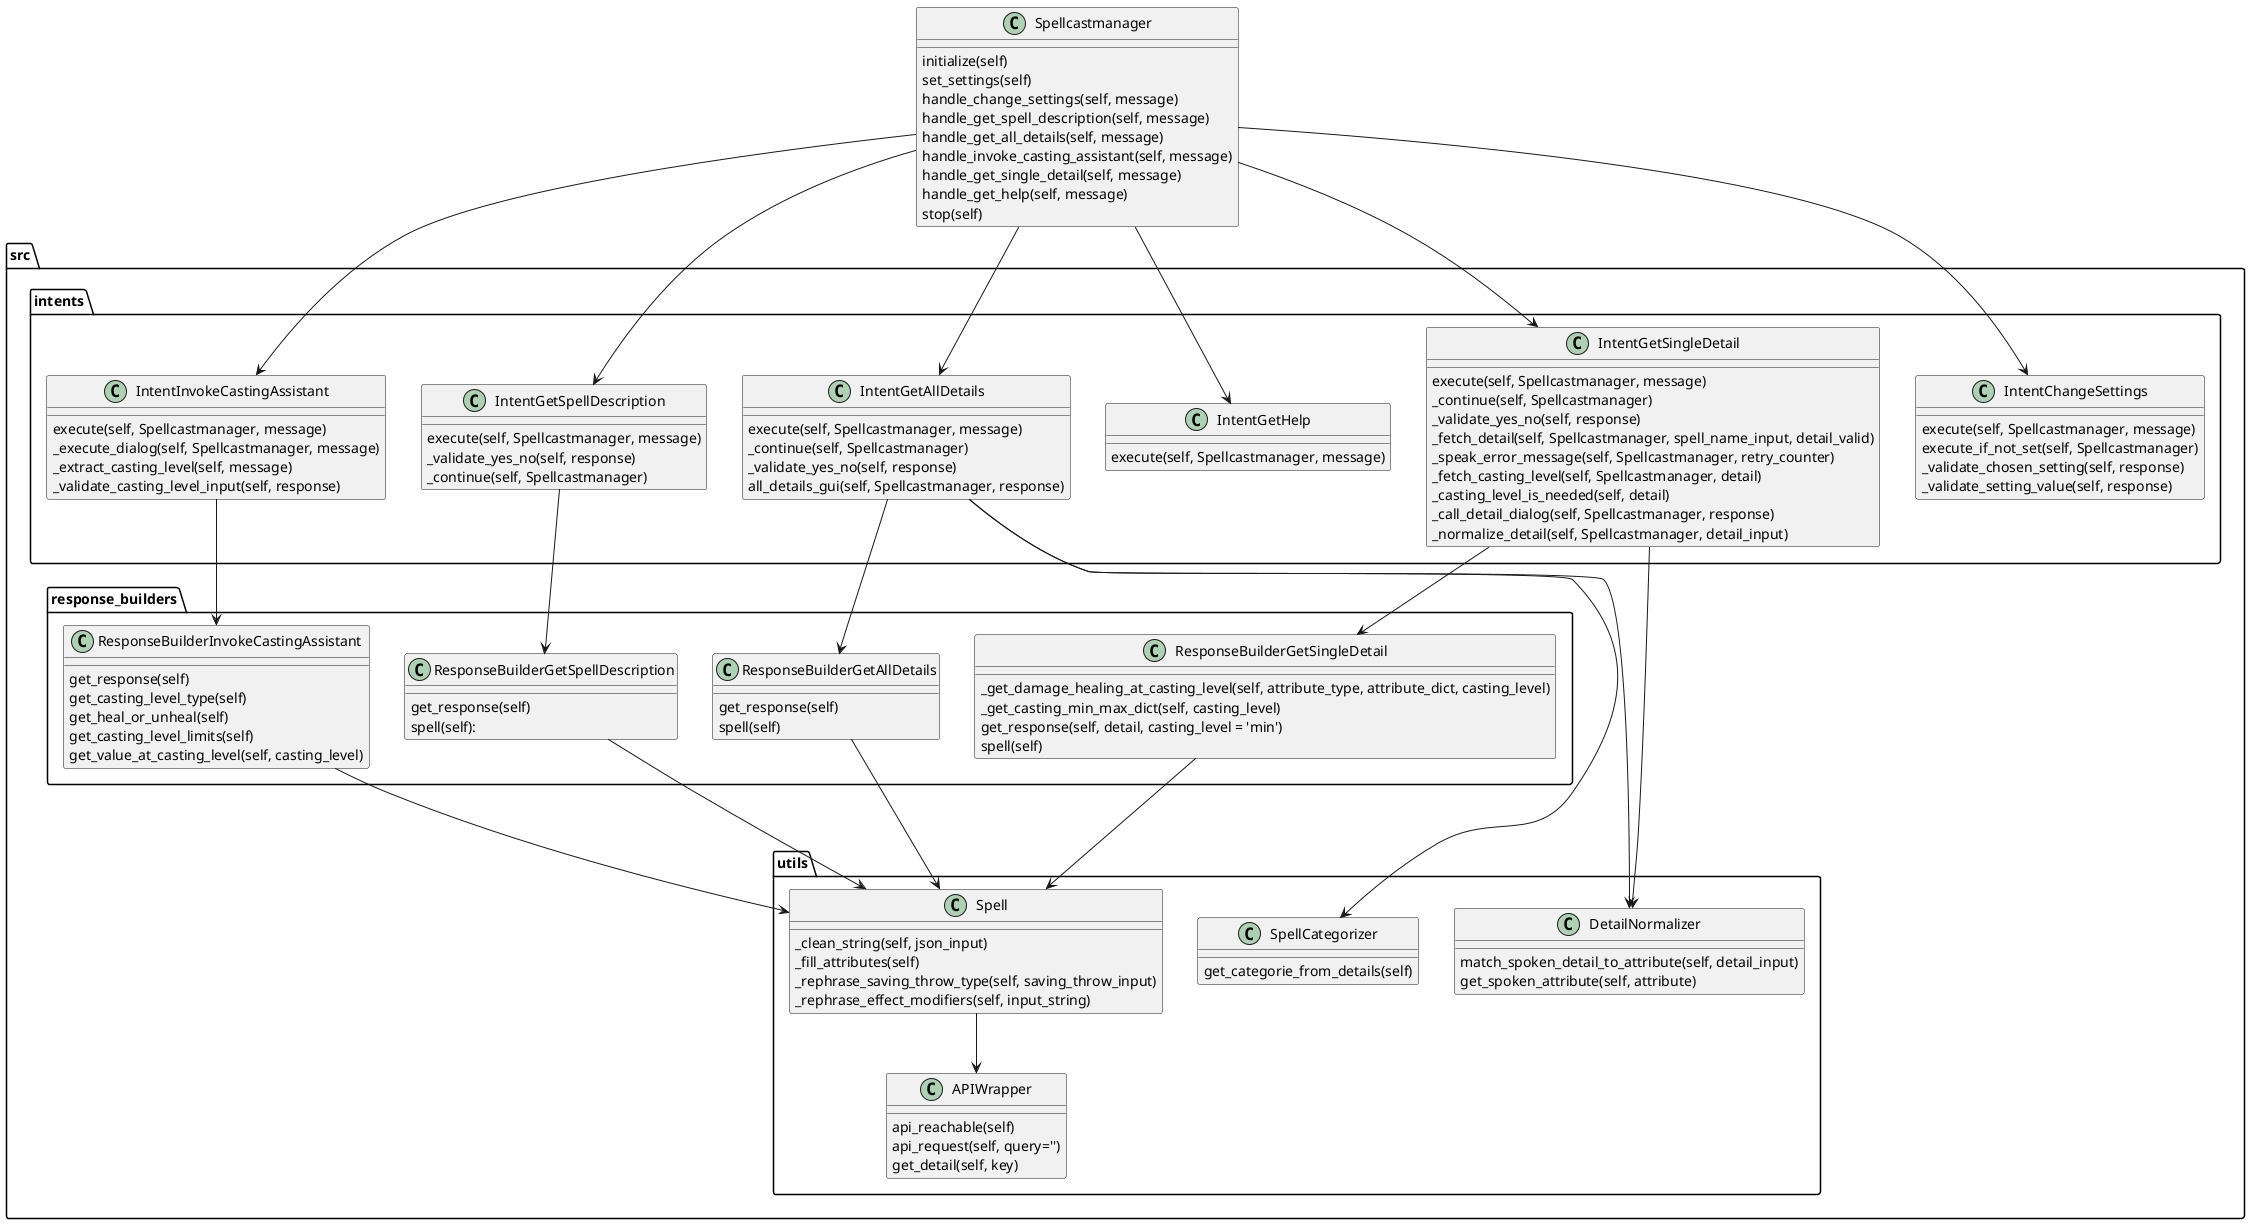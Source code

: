 @startuml SpellcastManager
package src{
    package intents{
        class IntentChangeSettings {
            execute(self, Spellcastmanager, message)
            execute_if_not_set(self, Spellcastmanager)
            _validate_chosen_setting(self, response)
            _validate_setting_value(self, response)
        }
        class IntentGetAllDetails {
            execute(self, Spellcastmanager, message)
            _continue(self, Spellcastmanager)
            _validate_yes_no(self, response)
            all_details_gui(self, Spellcastmanager, response)
        }
        class IntentGetHelp {
            execute(self, Spellcastmanager, message)
        }
        class IntentGetSingleDetail {
            execute(self, Spellcastmanager, message)
            _continue(self, Spellcastmanager)
            _validate_yes_no(self, response)
            _fetch_detail(self, Spellcastmanager, spell_name_input, detail_valid)
            _speak_error_message(self, Spellcastmanager, retry_counter)
            _fetch_casting_level(self, Spellcastmanager, detail)
            _casting_level_is_needed(self, detail)
            _call_detail_dialog(self, Spellcastmanager, response)
            _normalize_detail(self, Spellcastmanager, detail_input)
        }
        class IntentGetSpellDescription{
            execute(self, Spellcastmanager, message)
            _validate_yes_no(self, response)
            _continue(self, Spellcastmanager)
        }
        class IntentInvokeCastingAssistant{
            execute(self, Spellcastmanager, message)
            _execute_dialog(self, Spellcastmanager, message)
            _extract_casting_level(self, message)
            _validate_casting_level_input(self, response)
        }
    }
    package "response_builders"{
        class ResponseBuilderGetAllDetails{
            get_response(self)
            spell(self)
        }
        class ResponseBuilderGetSingleDetail{
            _get_damage_healing_at_casting_level(self, attribute_type, attribute_dict, casting_level)
            _get_casting_min_max_dict(self, casting_level)
            get_response(self, detail, casting_level = 'min')
            spell(self)
        }
        class ResponseBuilderGetSpellDescription{
            get_response(self)
            spell(self):
        }
        class ResponseBuilderInvokeCastingAssistant{
            get_response(self)
            get_casting_level_type(self)
            get_heal_or_unheal(self)
            get_casting_level_limits(self)
            get_value_at_casting_level(self, casting_level)
        }
    }
    package "utils"{
        class APIWrapper{
            api_reachable(self)
            api_request(self, query='')
            get_detail(self, key)
        }
        class DetailNormalizer{
            match_spoken_detail_to_attribute(self, detail_input)
            get_spoken_attribute(self, attribute)
        }
        class SpellCategorizer{
            get_categorie_from_details(self)
        }
        class Spell{
            _clean_string(self, json_input)
            _fill_attributes(self)
            _rephrase_saving_throw_type(self, saving_throw_input)
            _rephrase_effect_modifiers(self, input_string)
        }
    }
}

class Spellcastmanager{
    initialize(self)
    set_settings(self)
    handle_change_settings(self, message)
    handle_get_spell_description(self, message)
    handle_get_all_details(self, message)
    handle_invoke_casting_assistant(self, message)
    handle_get_single_detail(self, message)
    handle_get_help(self, message)
    stop(self)
}

Spellcastmanager --> IntentChangeSettings
Spellcastmanager --> IntentGetAllDetails
Spellcastmanager --> IntentGetHelp
Spellcastmanager --> IntentGetSingleDetail
Spellcastmanager --> IntentGetSpellDescription
Spellcastmanager --> IntentInvokeCastingAssistant

Spell --> APIWrapper

ResponseBuilderGetAllDetails -d--> Spell
ResponseBuilderGetSingleDetail -d--> Spell 
ResponseBuilderGetSpellDescription -d--> Spell
ResponseBuilderInvokeCastingAssistant -d--> Spell

IntentGetAllDetails --> ResponseBuilderGetAllDetails
IntentGetAllDetails --> SpellCategorizer
IntentGetAllDetails --> DetailNormalizer

IntentGetSingleDetail --> ResponseBuilderGetSingleDetail
IntentGetSingleDetail --> DetailNormalizer

IntentGetSpellDescription --> ResponseBuilderGetSpellDescription

IntentInvokeCastingAssistant --> ResponseBuilderInvokeCastingAssistant
@enduml